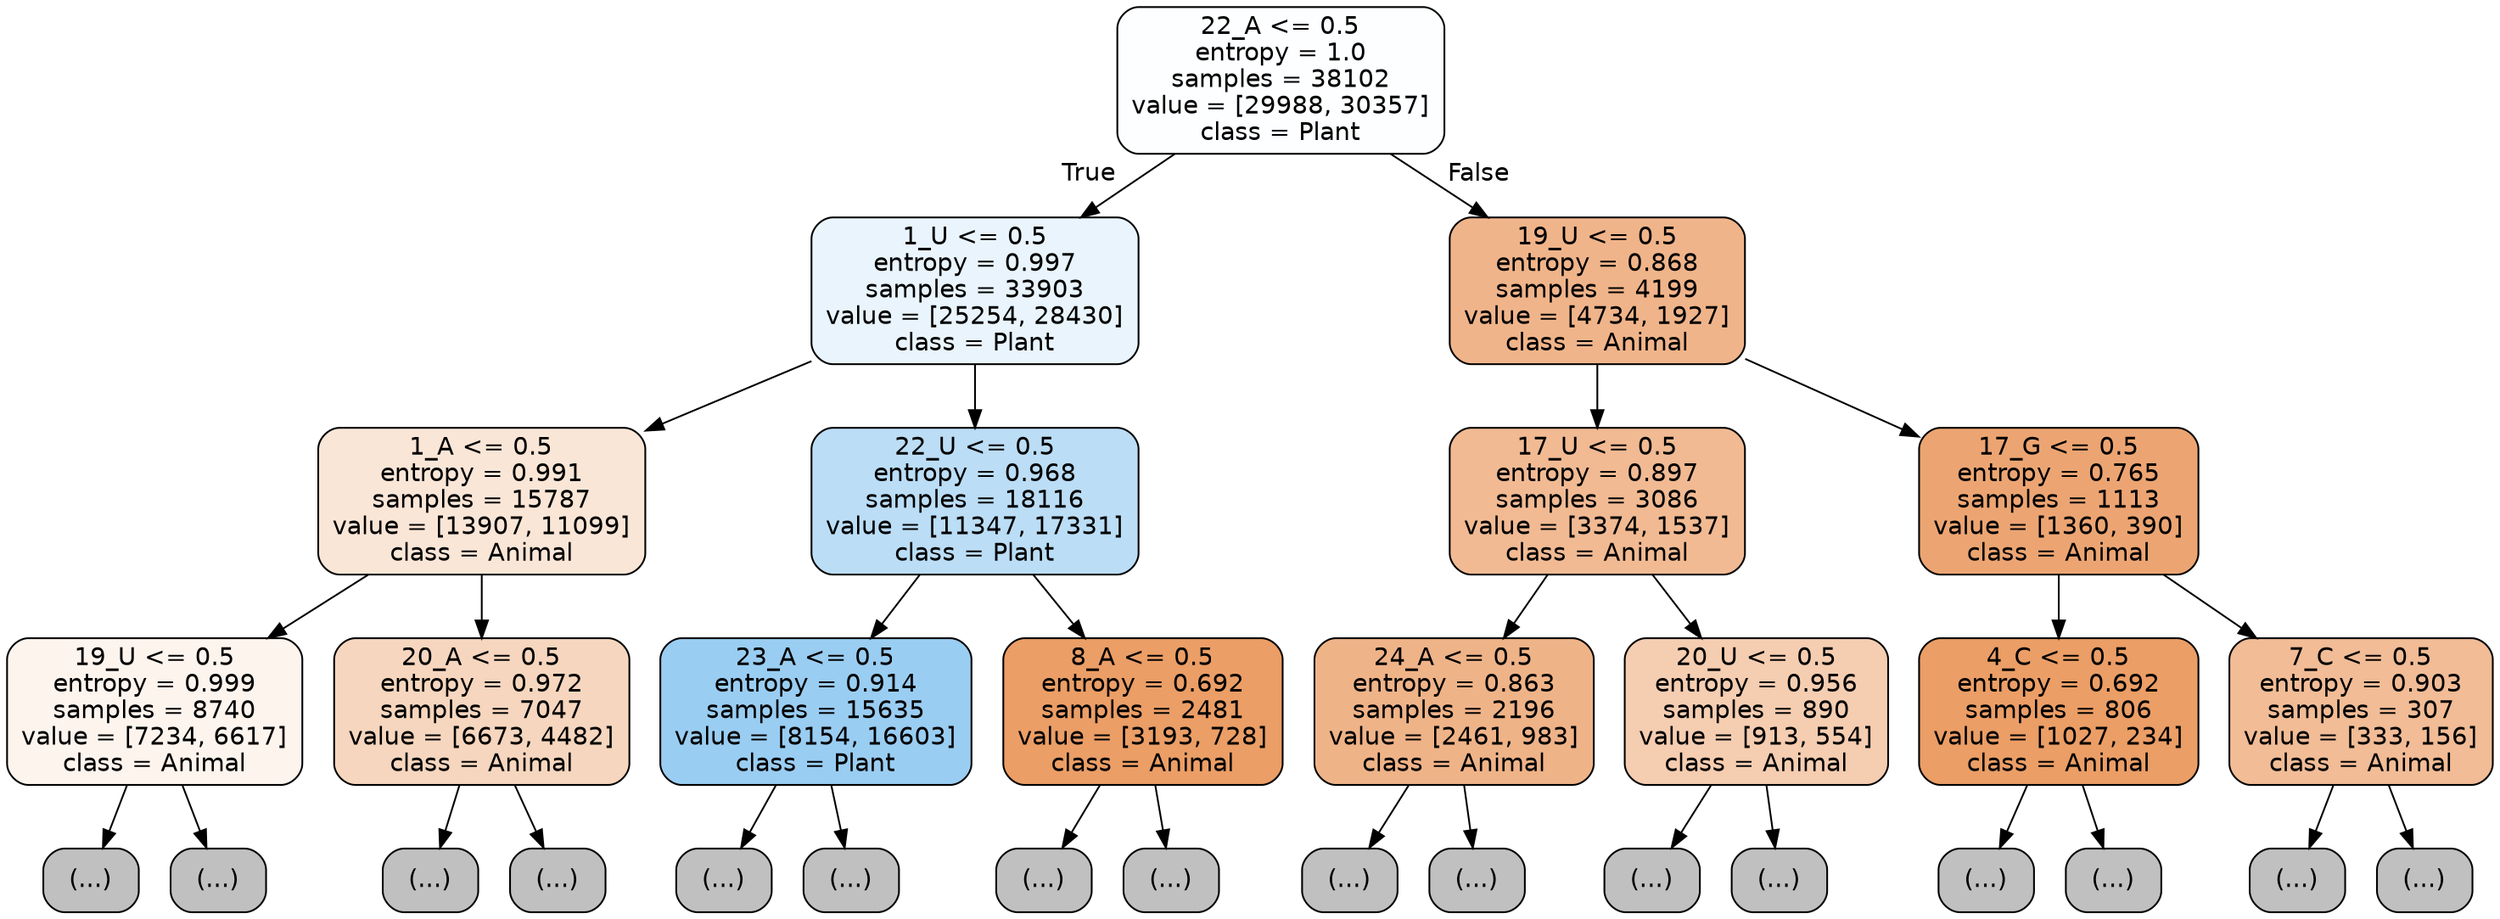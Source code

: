 digraph Tree {
node [shape=box, style="filled, rounded", color="black", fontname="helvetica"] ;
edge [fontname="helvetica"] ;
0 [label="22_A <= 0.5\nentropy = 1.0\nsamples = 38102\nvalue = [29988, 30357]\nclass = Plant", fillcolor="#fdfeff"] ;
1 [label="1_U <= 0.5\nentropy = 0.997\nsamples = 33903\nvalue = [25254, 28430]\nclass = Plant", fillcolor="#e9f4fc"] ;
0 -> 1 [labeldistance=2.5, labelangle=45, headlabel="True"] ;
2 [label="1_A <= 0.5\nentropy = 0.991\nsamples = 15787\nvalue = [13907, 11099]\nclass = Animal", fillcolor="#fae6d7"] ;
1 -> 2 ;
3 [label="19_U <= 0.5\nentropy = 0.999\nsamples = 8740\nvalue = [7234, 6617]\nclass = Animal", fillcolor="#fdf4ee"] ;
2 -> 3 ;
4 [label="(...)", fillcolor="#C0C0C0"] ;
3 -> 4 ;
3789 [label="(...)", fillcolor="#C0C0C0"] ;
3 -> 3789 ;
4934 [label="20_A <= 0.5\nentropy = 0.972\nsamples = 7047\nvalue = [6673, 4482]\nclass = Animal", fillcolor="#f6d6be"] ;
2 -> 4934 ;
4935 [label="(...)", fillcolor="#C0C0C0"] ;
4934 -> 4935 ;
7718 [label="(...)", fillcolor="#C0C0C0"] ;
4934 -> 7718 ;
8519 [label="22_U <= 0.5\nentropy = 0.968\nsamples = 18116\nvalue = [11347, 17331]\nclass = Plant", fillcolor="#bbddf6"] ;
1 -> 8519 ;
8520 [label="23_A <= 0.5\nentropy = 0.914\nsamples = 15635\nvalue = [8154, 16603]\nclass = Plant", fillcolor="#9acdf2"] ;
8519 -> 8520 ;
8521 [label="(...)", fillcolor="#C0C0C0"] ;
8520 -> 8521 ;
13968 [label="(...)", fillcolor="#C0C0C0"] ;
8520 -> 13968 ;
14137 [label="8_A <= 0.5\nentropy = 0.692\nsamples = 2481\nvalue = [3193, 728]\nclass = Animal", fillcolor="#eb9e66"] ;
8519 -> 14137 ;
14138 [label="(...)", fillcolor="#C0C0C0"] ;
14137 -> 14138 ;
14803 [label="(...)", fillcolor="#C0C0C0"] ;
14137 -> 14803 ;
15076 [label="19_U <= 0.5\nentropy = 0.868\nsamples = 4199\nvalue = [4734, 1927]\nclass = Animal", fillcolor="#f0b48a"] ;
0 -> 15076 [labeldistance=2.5, labelangle=-45, headlabel="False"] ;
15077 [label="17_U <= 0.5\nentropy = 0.897\nsamples = 3086\nvalue = [3374, 1537]\nclass = Animal", fillcolor="#f1ba93"] ;
15076 -> 15077 ;
15078 [label="24_A <= 0.5\nentropy = 0.863\nsamples = 2196\nvalue = [2461, 983]\nclass = Animal", fillcolor="#efb388"] ;
15077 -> 15078 ;
15079 [label="(...)", fillcolor="#C0C0C0"] ;
15078 -> 15079 ;
16050 [label="(...)", fillcolor="#C0C0C0"] ;
15078 -> 16050 ;
16099 [label="20_U <= 0.5\nentropy = 0.956\nsamples = 890\nvalue = [913, 554]\nclass = Animal", fillcolor="#f5cdb1"] ;
15077 -> 16099 ;
16100 [label="(...)", fillcolor="#C0C0C0"] ;
16099 -> 16100 ;
16409 [label="(...)", fillcolor="#C0C0C0"] ;
16099 -> 16409 ;
16480 [label="17_G <= 0.5\nentropy = 0.765\nsamples = 1113\nvalue = [1360, 390]\nclass = Animal", fillcolor="#eca572"] ;
15076 -> 16480 ;
16481 [label="4_C <= 0.5\nentropy = 0.692\nsamples = 806\nvalue = [1027, 234]\nclass = Animal", fillcolor="#eb9e66"] ;
16480 -> 16481 ;
16482 [label="(...)", fillcolor="#C0C0C0"] ;
16481 -> 16482 ;
16767 [label="(...)", fillcolor="#C0C0C0"] ;
16481 -> 16767 ;
16858 [label="7_C <= 0.5\nentropy = 0.903\nsamples = 307\nvalue = [333, 156]\nclass = Animal", fillcolor="#f1bc96"] ;
16480 -> 16858 ;
16859 [label="(...)", fillcolor="#C0C0C0"] ;
16858 -> 16859 ;
16996 [label="(...)", fillcolor="#C0C0C0"] ;
16858 -> 16996 ;
}
